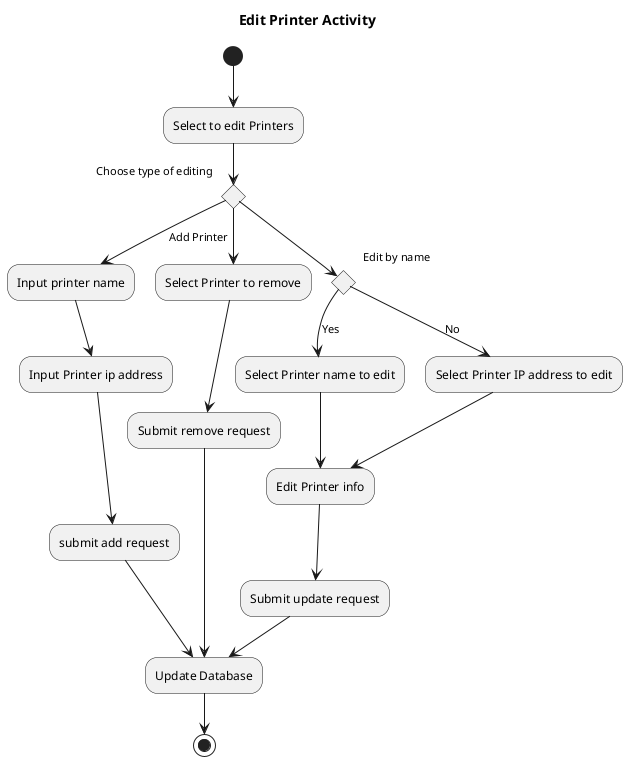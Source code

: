 @startuml
title Edit Printer Activity
(*)  --> "Select to edit Printers"
If "Choose type of editing" then
--> [Add Printer] "Input printer name"
--> "Input Printer ip address"
--> submit add request
--> "Update Database"
else
--> "Select Printer to remove"
--> "Submit remove request"
--> "Update Database"
else
if "Edit by name" then
--> [Yes] "Select Printer name to edit"
--> "Edit Printer info"
else
-->[No] "Select Printer IP address to edit"
--> "Edit Printer info"
Endif
--> "Submit update request"
--> "Update Database"
Endif
-->(*)
@enduml